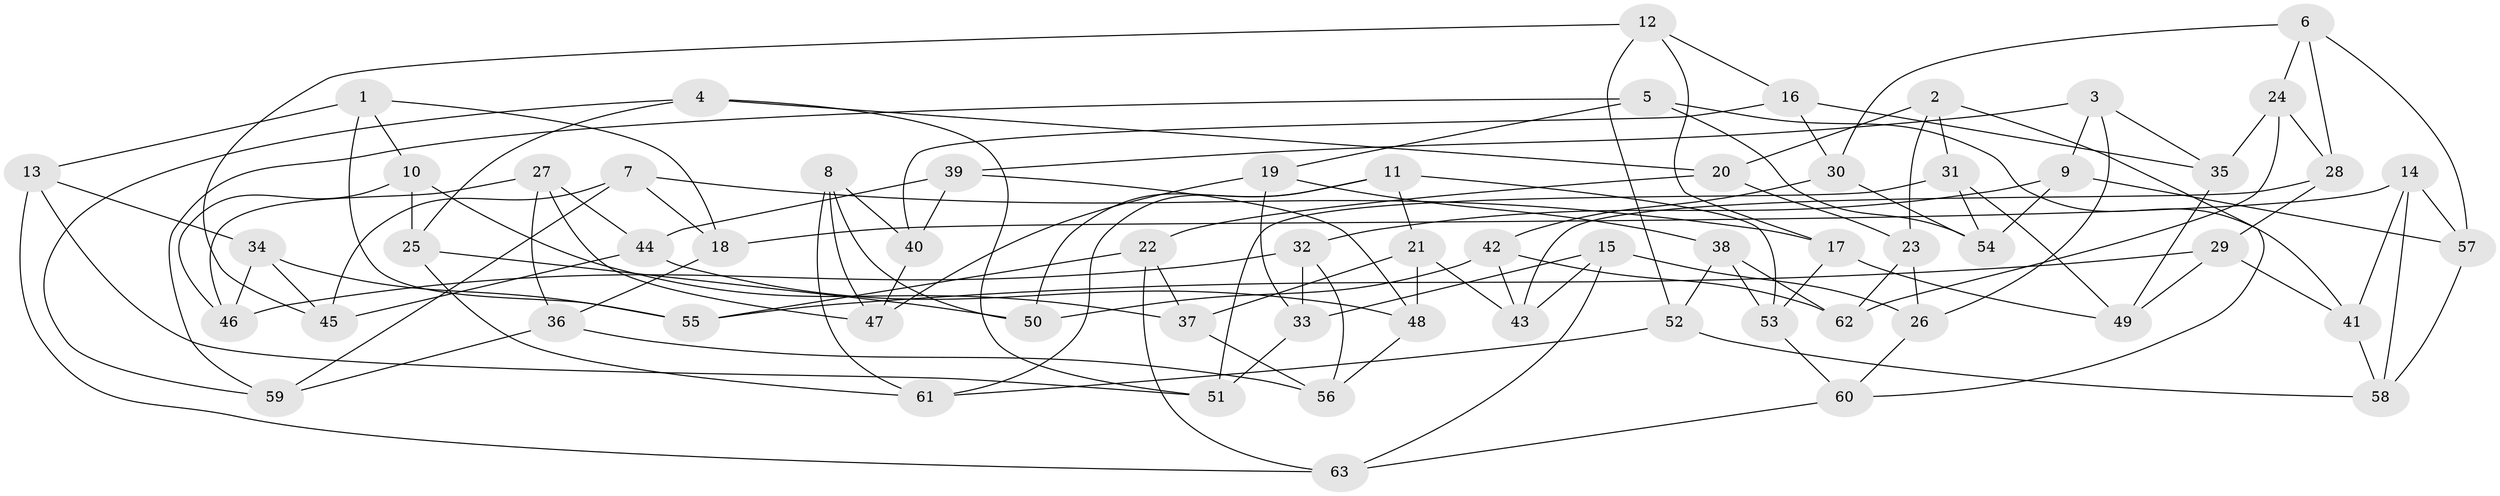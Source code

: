// Generated by graph-tools (version 1.1) at 2025/11/02/27/25 16:11:48]
// undirected, 63 vertices, 126 edges
graph export_dot {
graph [start="1"]
  node [color=gray90,style=filled];
  1;
  2;
  3;
  4;
  5;
  6;
  7;
  8;
  9;
  10;
  11;
  12;
  13;
  14;
  15;
  16;
  17;
  18;
  19;
  20;
  21;
  22;
  23;
  24;
  25;
  26;
  27;
  28;
  29;
  30;
  31;
  32;
  33;
  34;
  35;
  36;
  37;
  38;
  39;
  40;
  41;
  42;
  43;
  44;
  45;
  46;
  47;
  48;
  49;
  50;
  51;
  52;
  53;
  54;
  55;
  56;
  57;
  58;
  59;
  60;
  61;
  62;
  63;
  1 -- 10;
  1 -- 13;
  1 -- 55;
  1 -- 18;
  2 -- 31;
  2 -- 23;
  2 -- 20;
  2 -- 60;
  3 -- 26;
  3 -- 9;
  3 -- 39;
  3 -- 35;
  4 -- 59;
  4 -- 51;
  4 -- 20;
  4 -- 25;
  5 -- 19;
  5 -- 54;
  5 -- 59;
  5 -- 41;
  6 -- 30;
  6 -- 24;
  6 -- 57;
  6 -- 28;
  7 -- 59;
  7 -- 45;
  7 -- 17;
  7 -- 18;
  8 -- 47;
  8 -- 40;
  8 -- 50;
  8 -- 61;
  9 -- 32;
  9 -- 54;
  9 -- 57;
  10 -- 46;
  10 -- 25;
  10 -- 37;
  11 -- 53;
  11 -- 50;
  11 -- 21;
  11 -- 61;
  12 -- 17;
  12 -- 45;
  12 -- 16;
  12 -- 52;
  13 -- 34;
  13 -- 63;
  13 -- 51;
  14 -- 18;
  14 -- 58;
  14 -- 57;
  14 -- 41;
  15 -- 26;
  15 -- 63;
  15 -- 33;
  15 -- 43;
  16 -- 40;
  16 -- 35;
  16 -- 30;
  17 -- 49;
  17 -- 53;
  18 -- 36;
  19 -- 33;
  19 -- 47;
  19 -- 38;
  20 -- 22;
  20 -- 23;
  21 -- 37;
  21 -- 43;
  21 -- 48;
  22 -- 63;
  22 -- 55;
  22 -- 37;
  23 -- 26;
  23 -- 62;
  24 -- 28;
  24 -- 62;
  24 -- 35;
  25 -- 50;
  25 -- 61;
  26 -- 60;
  27 -- 46;
  27 -- 44;
  27 -- 47;
  27 -- 36;
  28 -- 43;
  28 -- 29;
  29 -- 55;
  29 -- 41;
  29 -- 49;
  30 -- 42;
  30 -- 54;
  31 -- 54;
  31 -- 51;
  31 -- 49;
  32 -- 56;
  32 -- 46;
  32 -- 33;
  33 -- 51;
  34 -- 45;
  34 -- 46;
  34 -- 55;
  35 -- 49;
  36 -- 59;
  36 -- 56;
  37 -- 56;
  38 -- 52;
  38 -- 53;
  38 -- 62;
  39 -- 44;
  39 -- 40;
  39 -- 48;
  40 -- 47;
  41 -- 58;
  42 -- 50;
  42 -- 62;
  42 -- 43;
  44 -- 45;
  44 -- 48;
  48 -- 56;
  52 -- 58;
  52 -- 61;
  53 -- 60;
  57 -- 58;
  60 -- 63;
}
